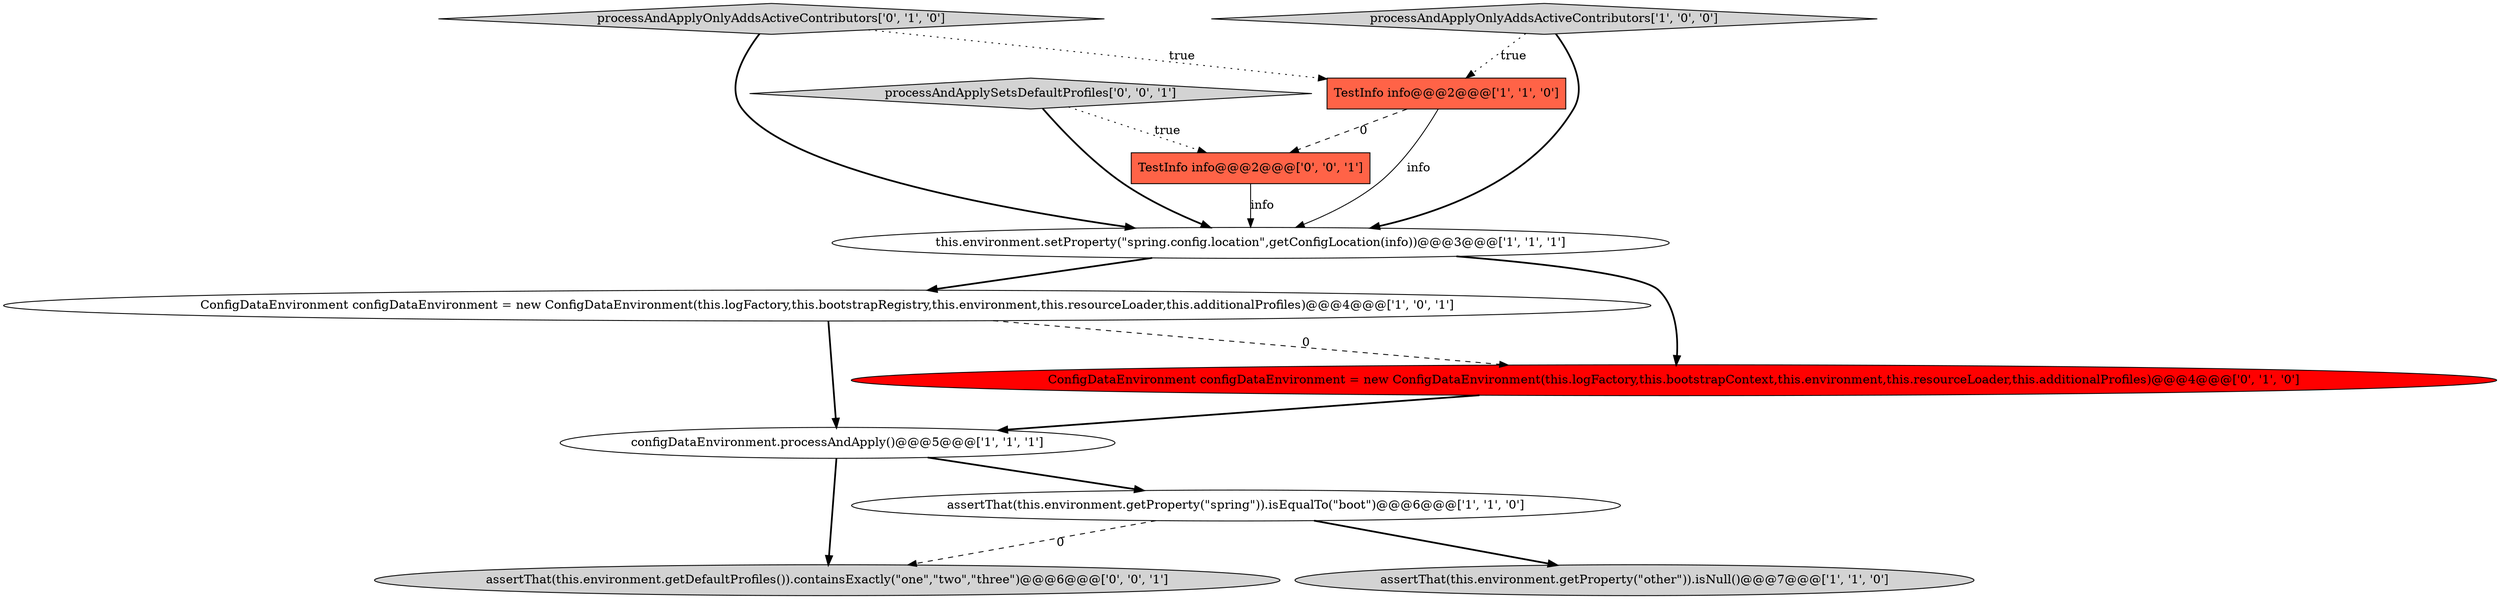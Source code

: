 digraph {
11 [style = filled, label = "assertThat(this.environment.getDefaultProfiles()).containsExactly(\"one\",\"two\",\"three\")@@@6@@@['0', '0', '1']", fillcolor = lightgray, shape = ellipse image = "AAA0AAABBB3BBB"];
5 [style = filled, label = "configDataEnvironment.processAndApply()@@@5@@@['1', '1', '1']", fillcolor = white, shape = ellipse image = "AAA0AAABBB1BBB"];
7 [style = filled, label = "processAndApplyOnlyAddsActiveContributors['0', '1', '0']", fillcolor = lightgray, shape = diamond image = "AAA0AAABBB2BBB"];
9 [style = filled, label = "TestInfo info@@@2@@@['0', '0', '1']", fillcolor = tomato, shape = box image = "AAA0AAABBB3BBB"];
0 [style = filled, label = "ConfigDataEnvironment configDataEnvironment = new ConfigDataEnvironment(this.logFactory,this.bootstrapRegistry,this.environment,this.resourceLoader,this.additionalProfiles)@@@4@@@['1', '0', '1']", fillcolor = white, shape = ellipse image = "AAA0AAABBB1BBB"];
6 [style = filled, label = "assertThat(this.environment.getProperty(\"spring\")).isEqualTo(\"boot\")@@@6@@@['1', '1', '0']", fillcolor = white, shape = ellipse image = "AAA0AAABBB1BBB"];
10 [style = filled, label = "processAndApplySetsDefaultProfiles['0', '0', '1']", fillcolor = lightgray, shape = diamond image = "AAA0AAABBB3BBB"];
1 [style = filled, label = "TestInfo info@@@2@@@['1', '1', '0']", fillcolor = tomato, shape = box image = "AAA0AAABBB1BBB"];
4 [style = filled, label = "assertThat(this.environment.getProperty(\"other\")).isNull()@@@7@@@['1', '1', '0']", fillcolor = lightgray, shape = ellipse image = "AAA0AAABBB1BBB"];
2 [style = filled, label = "processAndApplyOnlyAddsActiveContributors['1', '0', '0']", fillcolor = lightgray, shape = diamond image = "AAA0AAABBB1BBB"];
3 [style = filled, label = "this.environment.setProperty(\"spring.config.location\",getConfigLocation(info))@@@3@@@['1', '1', '1']", fillcolor = white, shape = ellipse image = "AAA0AAABBB1BBB"];
8 [style = filled, label = "ConfigDataEnvironment configDataEnvironment = new ConfigDataEnvironment(this.logFactory,this.bootstrapContext,this.environment,this.resourceLoader,this.additionalProfiles)@@@4@@@['0', '1', '0']", fillcolor = red, shape = ellipse image = "AAA1AAABBB2BBB"];
0->8 [style = dashed, label="0"];
6->4 [style = bold, label=""];
1->3 [style = solid, label="info"];
10->3 [style = bold, label=""];
5->11 [style = bold, label=""];
1->9 [style = dashed, label="0"];
5->6 [style = bold, label=""];
8->5 [style = bold, label=""];
7->1 [style = dotted, label="true"];
10->9 [style = dotted, label="true"];
9->3 [style = solid, label="info"];
2->1 [style = dotted, label="true"];
3->8 [style = bold, label=""];
7->3 [style = bold, label=""];
3->0 [style = bold, label=""];
2->3 [style = bold, label=""];
0->5 [style = bold, label=""];
6->11 [style = dashed, label="0"];
}
